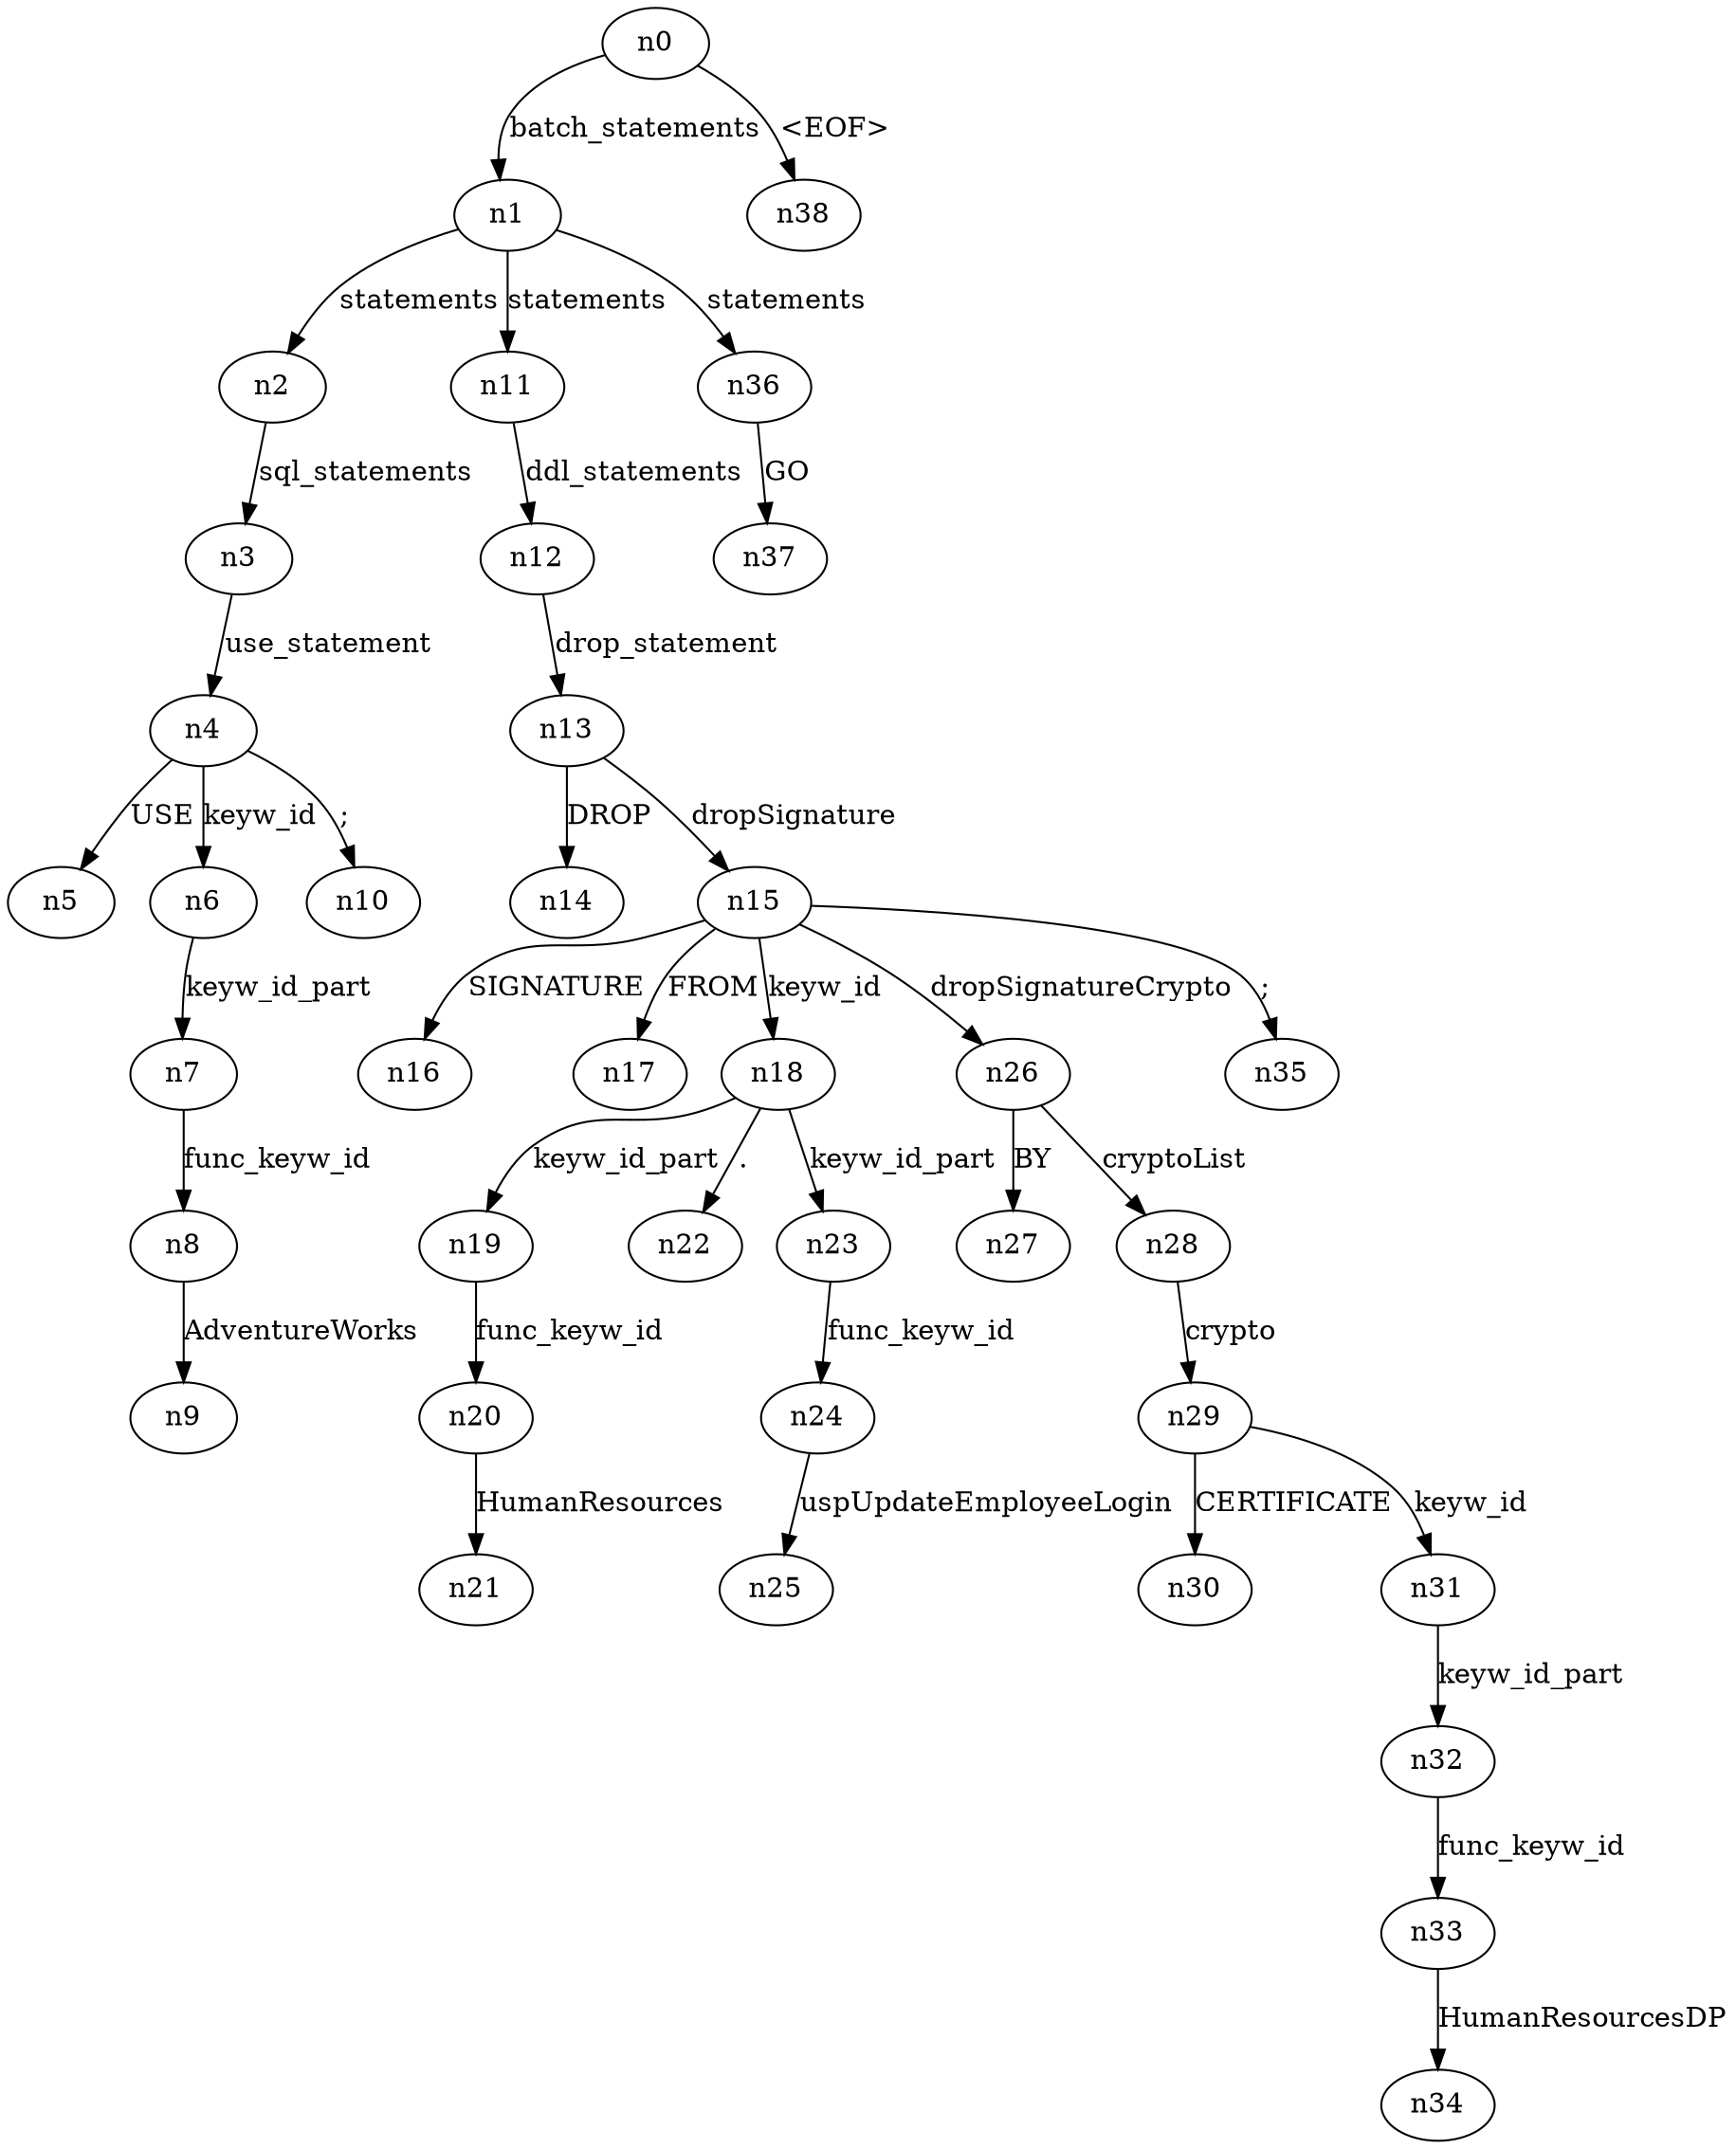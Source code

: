 digraph ParseTree {
  n0 -> n1 [label="batch_statements"];
  n1 -> n2 [label="statements"];
  n2 -> n3 [label="sql_statements"];
  n3 -> n4 [label="use_statement"];
  n4 -> n5 [label="USE"];
  n4 -> n6 [label="keyw_id"];
  n6 -> n7 [label="keyw_id_part"];
  n7 -> n8 [label="func_keyw_id"];
  n8 -> n9 [label="AdventureWorks"];
  n4 -> n10 [label=";"];
  n1 -> n11 [label="statements"];
  n11 -> n12 [label="ddl_statements"];
  n12 -> n13 [label="drop_statement"];
  n13 -> n14 [label="DROP"];
  n13 -> n15 [label="dropSignature"];
  n15 -> n16 [label="SIGNATURE"];
  n15 -> n17 [label="FROM"];
  n15 -> n18 [label="keyw_id"];
  n18 -> n19 [label="keyw_id_part"];
  n19 -> n20 [label="func_keyw_id"];
  n20 -> n21 [label="HumanResources"];
  n18 -> n22 [label="."];
  n18 -> n23 [label="keyw_id_part"];
  n23 -> n24 [label="func_keyw_id"];
  n24 -> n25 [label="uspUpdateEmployeeLogin"];
  n15 -> n26 [label="dropSignatureCrypto"];
  n26 -> n27 [label="BY"];
  n26 -> n28 [label="cryptoList"];
  n28 -> n29 [label="crypto"];
  n29 -> n30 [label="CERTIFICATE"];
  n29 -> n31 [label="keyw_id"];
  n31 -> n32 [label="keyw_id_part"];
  n32 -> n33 [label="func_keyw_id"];
  n33 -> n34 [label="HumanResourcesDP"];
  n15 -> n35 [label=";"];
  n1 -> n36 [label="statements"];
  n36 -> n37 [label="GO"];
  n0 -> n38 [label="<EOF>"];
}